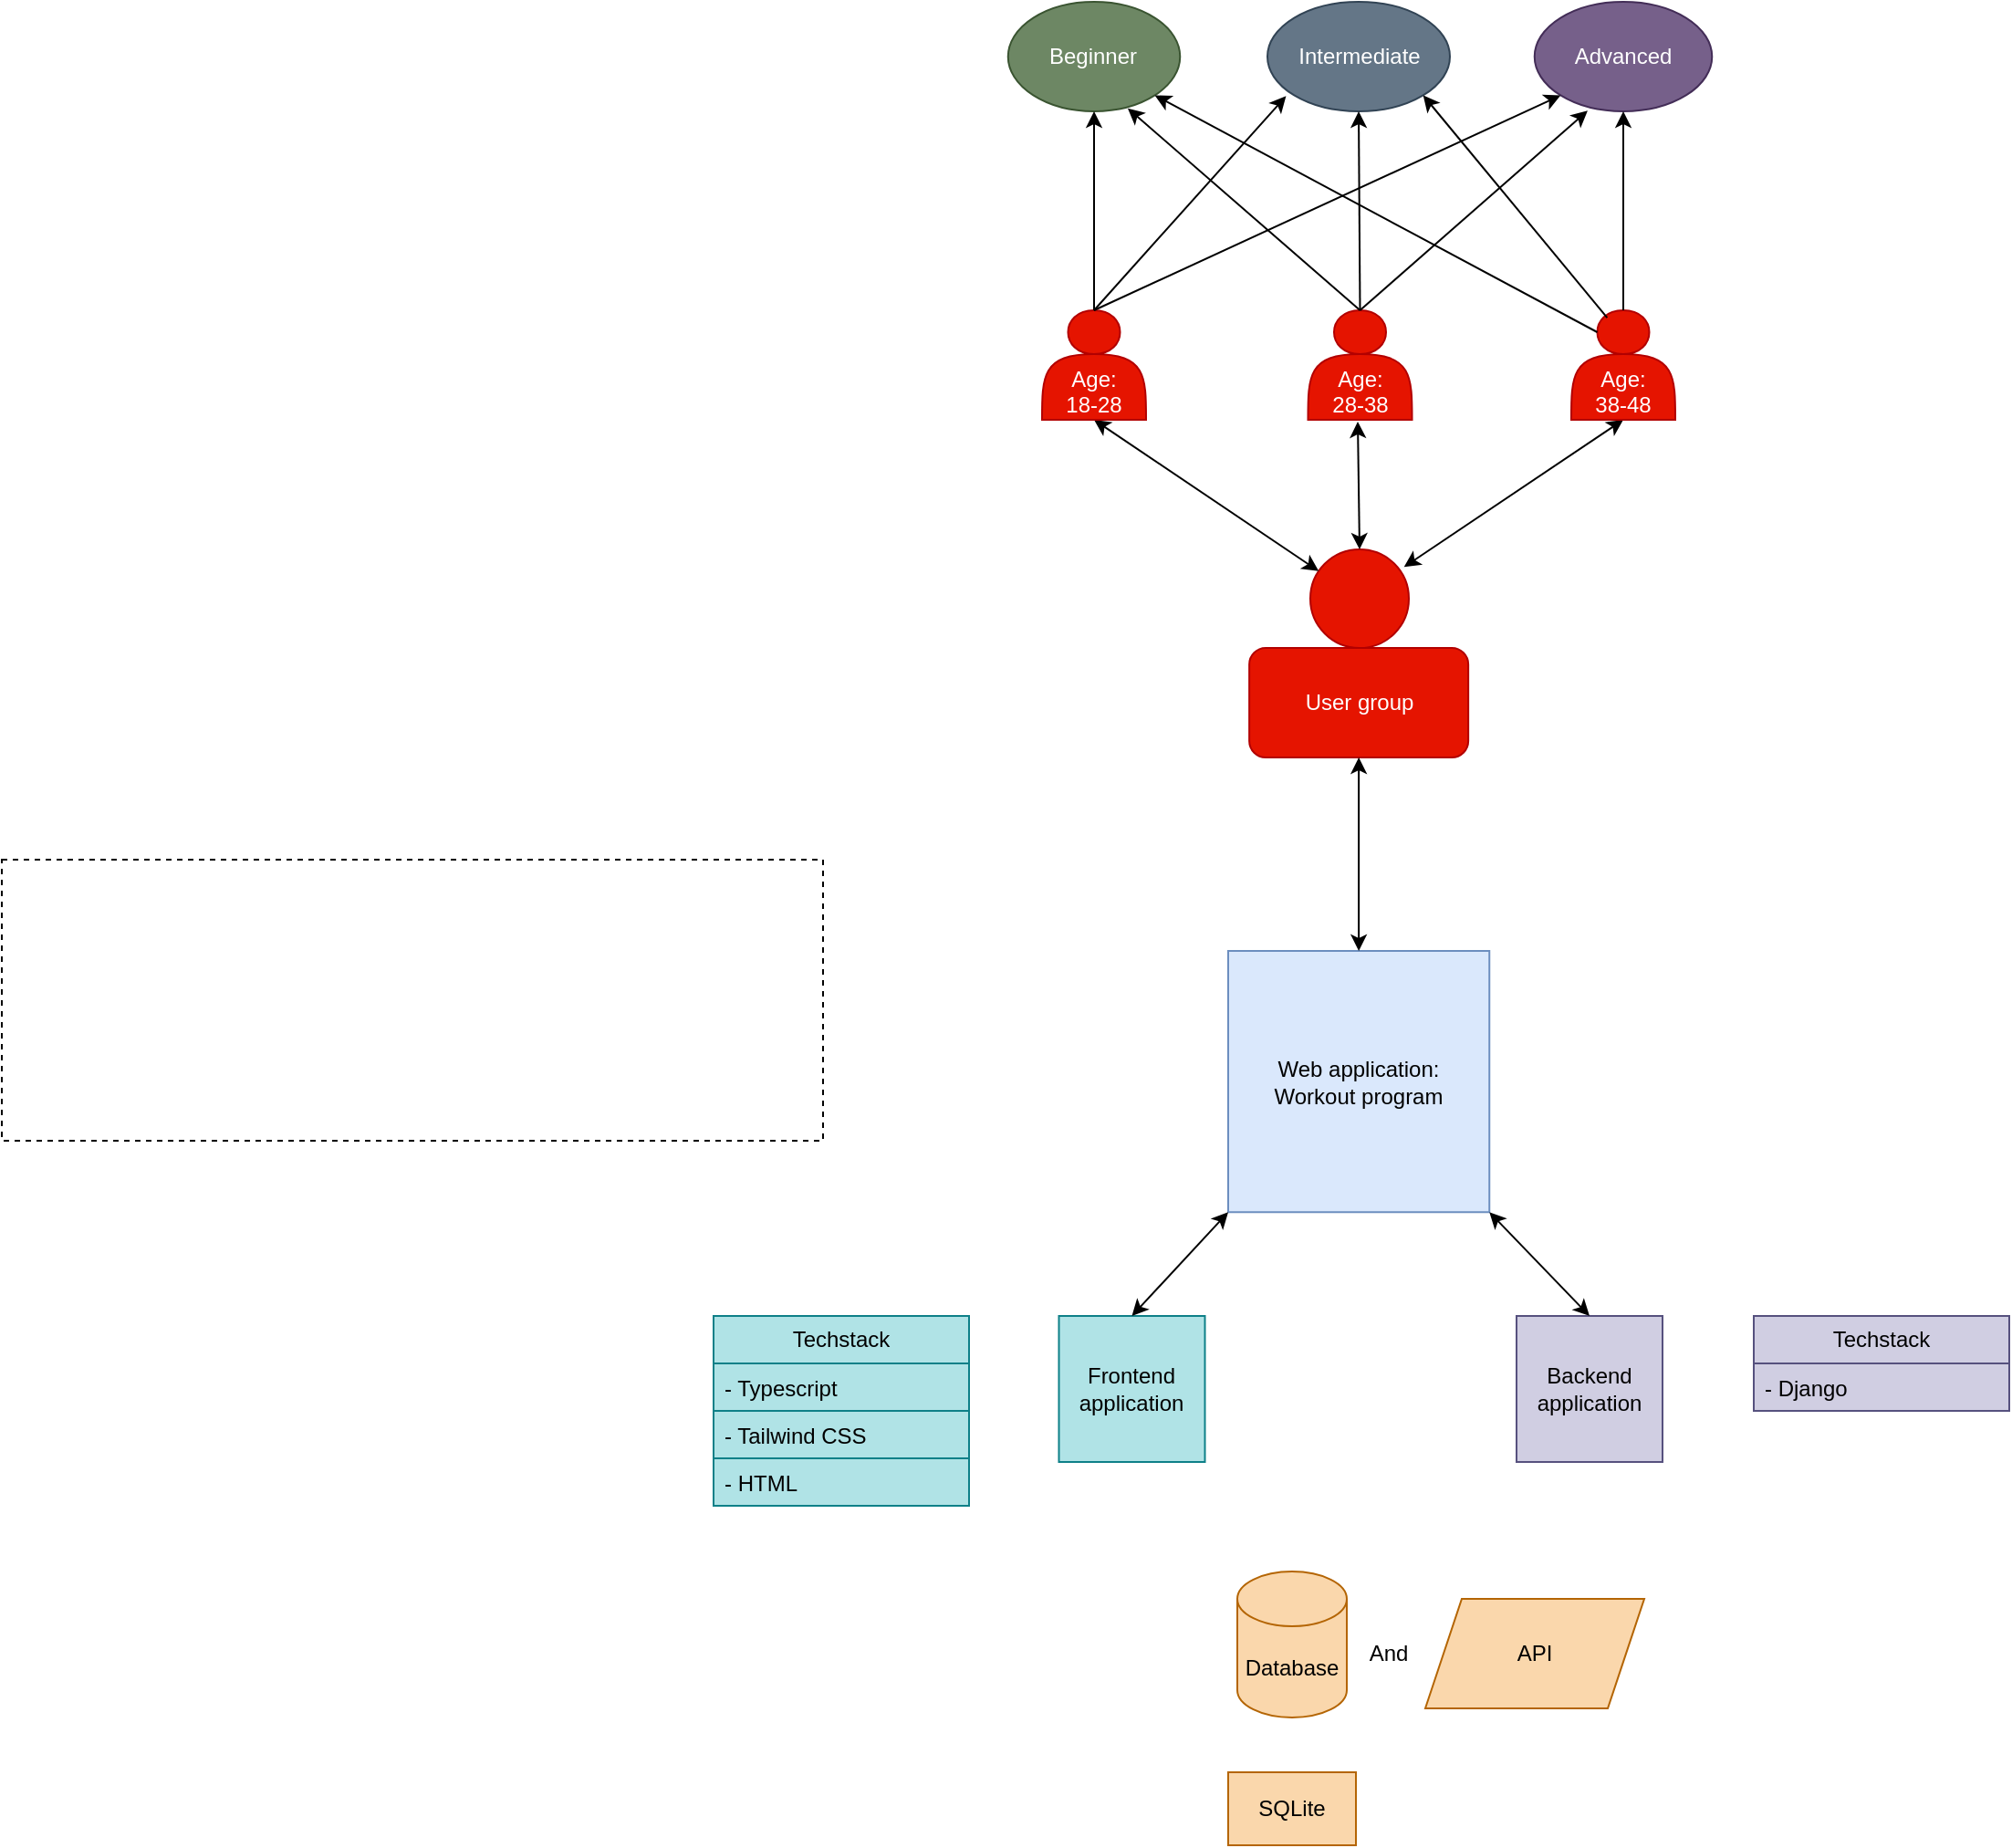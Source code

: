 <mxfile version="24.3.1" type="github">
  <diagram id="prtHgNgQTEPvFCAcTncT" name="Page-1">
    <mxGraphModel dx="1783" dy="1661" grid="1" gridSize="10" guides="1" tooltips="1" connect="1" arrows="1" fold="1" page="1" pageScale="1" pageWidth="827" pageHeight="1169" math="0" shadow="0">
      <root>
        <mxCell id="0" />
        <mxCell id="1" parent="0" />
        <mxCell id="ni0Bwwu1d2FK_Tjyk0nq-4" value="" style="verticalLabelPosition=bottom;verticalAlign=top;html=1;shape=mxgraph.basic.rect;fillColor2=none;strokeWidth=1;size=20;indent=5;dashed=1;fillColor=none;" vertex="1" parent="1">
          <mxGeometry x="-330" y="-670" width="450" height="154" as="geometry" />
        </mxCell>
        <mxCell id="jflDCZqAaWjYb9wbbqbs-2" value="User group" style="rounded=1;whiteSpace=wrap;html=1;fillColor=#e51400;strokeColor=#B20000;fontColor=#ffffff;" parent="1" vertex="1">
          <mxGeometry x="353.57" y="-786" width="120" height="60" as="geometry" />
        </mxCell>
        <mxCell id="jflDCZqAaWjYb9wbbqbs-3" value="" style="ellipse;whiteSpace=wrap;html=1;aspect=fixed;fillColor=#e51400;strokeColor=#B20000;fontColor=#ffffff;" parent="1" vertex="1">
          <mxGeometry x="387" y="-840" width="54" height="54" as="geometry" />
        </mxCell>
        <mxCell id="jflDCZqAaWjYb9wbbqbs-12" value="" style="endArrow=classic;html=1;rounded=0;startArrow=classic;exitX=0.951;exitY=0.179;exitDx=0;exitDy=0;entryX=0.5;entryY=1;entryDx=0;entryDy=0;exitPerimeter=0;" parent="1" edge="1" target="ni0Bwwu1d2FK_Tjyk0nq-64" source="jflDCZqAaWjYb9wbbqbs-3">
          <mxGeometry width="50" height="50" relative="1" as="geometry">
            <mxPoint x="450" y="-830" as="sourcePoint" />
            <mxPoint x="490" y="-860" as="targetPoint" />
          </mxGeometry>
        </mxCell>
        <mxCell id="jflDCZqAaWjYb9wbbqbs-14" value="" style="endArrow=classic;html=1;rounded=0;startArrow=classic;exitX=0.5;exitY=0;exitDx=0;exitDy=0;" parent="1" edge="1" source="jflDCZqAaWjYb9wbbqbs-3">
          <mxGeometry width="50" height="50" relative="1" as="geometry">
            <mxPoint x="412.96" y="-850" as="sourcePoint" />
            <mxPoint x="413" y="-910" as="targetPoint" />
          </mxGeometry>
        </mxCell>
        <mxCell id="jflDCZqAaWjYb9wbbqbs-15" value="" style="endArrow=classic;html=1;rounded=0;startArrow=classic;entryX=0.5;entryY=1;entryDx=0;entryDy=0;" parent="1" edge="1" target="ni0Bwwu1d2FK_Tjyk0nq-63" source="jflDCZqAaWjYb9wbbqbs-3">
          <mxGeometry width="50" height="50" relative="1" as="geometry">
            <mxPoint x="372.95" y="-834" as="sourcePoint" />
            <mxPoint x="337.82" y="-860" as="targetPoint" />
          </mxGeometry>
        </mxCell>
        <mxCell id="jflDCZqAaWjYb9wbbqbs-22" value="Frontend application" style="whiteSpace=wrap;html=1;aspect=fixed;fillColor=#b0e3e6;strokeColor=#0e8088;" parent="1" vertex="1">
          <mxGeometry x="249.25" y="-420" width="80" height="80" as="geometry" />
        </mxCell>
        <mxCell id="ni0Bwwu1d2FK_Tjyk0nq-1" value="Backend application" style="whiteSpace=wrap;html=1;aspect=fixed;fillColor=#d0cee2;strokeColor=#56517e;" vertex="1" parent="1">
          <mxGeometry x="500" y="-420" width="80" height="80" as="geometry" />
        </mxCell>
        <mxCell id="ni0Bwwu1d2FK_Tjyk0nq-2" value="Database" style="shape=cylinder3;whiteSpace=wrap;html=1;boundedLbl=1;backgroundOutline=1;size=15;fillColor=#fad7ac;strokeColor=#b46504;" vertex="1" parent="1">
          <mxGeometry x="347" y="-280" width="60" height="80" as="geometry" />
        </mxCell>
        <mxCell id="ni0Bwwu1d2FK_Tjyk0nq-5" value="Techstack" style="swimlane;fontStyle=0;childLayout=stackLayout;horizontal=1;startSize=26;fillColor=#b0e3e6;horizontalStack=0;resizeParent=1;resizeParentMax=0;resizeLast=0;collapsible=1;marginBottom=0;whiteSpace=wrap;html=1;strokeColor=#0e8088;" vertex="1" parent="1">
          <mxGeometry x="60" y="-420" width="140" height="104" as="geometry" />
        </mxCell>
        <mxCell id="ni0Bwwu1d2FK_Tjyk0nq-6" value="- Typescript" style="text;strokeColor=#0e8088;fillColor=#b0e3e6;align=left;verticalAlign=top;spacingLeft=4;spacingRight=4;overflow=hidden;rotatable=0;points=[[0,0.5],[1,0.5]];portConstraint=eastwest;whiteSpace=wrap;html=1;" vertex="1" parent="ni0Bwwu1d2FK_Tjyk0nq-5">
          <mxGeometry y="26" width="140" height="26" as="geometry" />
        </mxCell>
        <mxCell id="ni0Bwwu1d2FK_Tjyk0nq-7" value="- Tailwind CSS" style="text;strokeColor=#0e8088;fillColor=#b0e3e6;align=left;verticalAlign=top;spacingLeft=4;spacingRight=4;overflow=hidden;rotatable=0;points=[[0,0.5],[1,0.5]];portConstraint=eastwest;whiteSpace=wrap;html=1;" vertex="1" parent="ni0Bwwu1d2FK_Tjyk0nq-5">
          <mxGeometry y="52" width="140" height="26" as="geometry" />
        </mxCell>
        <mxCell id="ni0Bwwu1d2FK_Tjyk0nq-8" value="- HTML" style="text;strokeColor=#0e8088;fillColor=#b0e3e6;align=left;verticalAlign=top;spacingLeft=4;spacingRight=4;overflow=hidden;rotatable=0;points=[[0,0.5],[1,0.5]];portConstraint=eastwest;whiteSpace=wrap;html=1;" vertex="1" parent="ni0Bwwu1d2FK_Tjyk0nq-5">
          <mxGeometry y="78" width="140" height="26" as="geometry" />
        </mxCell>
        <mxCell id="ni0Bwwu1d2FK_Tjyk0nq-9" value="Techstack" style="swimlane;fontStyle=0;childLayout=stackLayout;horizontal=1;startSize=26;fillColor=#d0cee2;horizontalStack=0;resizeParent=1;resizeParentMax=0;resizeLast=0;collapsible=1;marginBottom=0;whiteSpace=wrap;html=1;strokeColor=#56517e;" vertex="1" parent="1">
          <mxGeometry x="630" y="-420" width="140" height="52" as="geometry" />
        </mxCell>
        <mxCell id="ni0Bwwu1d2FK_Tjyk0nq-10" value="- Django" style="text;strokeColor=#56517e;fillColor=#d0cee2;align=left;verticalAlign=top;spacingLeft=4;spacingRight=4;overflow=hidden;rotatable=0;points=[[0,0.5],[1,0.5]];portConstraint=eastwest;whiteSpace=wrap;html=1;" vertex="1" parent="ni0Bwwu1d2FK_Tjyk0nq-9">
          <mxGeometry y="26" width="140" height="26" as="geometry" />
        </mxCell>
        <mxCell id="ni0Bwwu1d2FK_Tjyk0nq-13" value="SQLite" style="rounded=0;whiteSpace=wrap;html=1;fillColor=#fad7ac;strokeColor=#b46504;" vertex="1" parent="1">
          <mxGeometry x="342" y="-170" width="70" height="40" as="geometry" />
        </mxCell>
        <mxCell id="ni0Bwwu1d2FK_Tjyk0nq-25" value="Web application:&lt;br&gt;Workout program" style="whiteSpace=wrap;html=1;aspect=fixed;fillColor=#dae8fc;strokeColor=#6c8ebf;" vertex="1" parent="1">
          <mxGeometry x="342" y="-620" width="143.13" height="143.13" as="geometry" />
        </mxCell>
        <mxCell id="ni0Bwwu1d2FK_Tjyk0nq-26" value="And" style="text;html=1;align=center;verticalAlign=middle;whiteSpace=wrap;rounded=0;" vertex="1" parent="1">
          <mxGeometry x="400" y="-250" width="60" height="30" as="geometry" />
        </mxCell>
        <mxCell id="ni0Bwwu1d2FK_Tjyk0nq-27" value="API" style="shape=parallelogram;perimeter=parallelogramPerimeter;whiteSpace=wrap;html=1;fixedSize=1;fillColor=#fad7ac;strokeColor=#b46504;" vertex="1" parent="1">
          <mxGeometry x="450" y="-265" width="120" height="60" as="geometry" />
        </mxCell>
        <mxCell id="ni0Bwwu1d2FK_Tjyk0nq-28" value="" style="endArrow=classic;html=1;rounded=0;startArrow=classic;exitX=0.5;exitY=0;exitDx=0;exitDy=0;entryX=0.5;entryY=1;entryDx=0;entryDy=0;" edge="1" parent="1" source="ni0Bwwu1d2FK_Tjyk0nq-25" target="jflDCZqAaWjYb9wbbqbs-2">
          <mxGeometry width="50" height="50" relative="1" as="geometry">
            <mxPoint x="411" y="-640" as="sourcePoint" />
            <mxPoint x="411" y="-710" as="targetPoint" />
          </mxGeometry>
        </mxCell>
        <mxCell id="ni0Bwwu1d2FK_Tjyk0nq-29" value="" style="endArrow=classic;html=1;rounded=0;startArrow=classic;entryX=1;entryY=1;entryDx=0;entryDy=0;exitX=0.5;exitY=0;exitDx=0;exitDy=0;" edge="1" parent="1" source="ni0Bwwu1d2FK_Tjyk0nq-1" target="ni0Bwwu1d2FK_Tjyk0nq-25">
          <mxGeometry width="50" height="50" relative="1" as="geometry">
            <mxPoint x="535.13" y="-434" as="sourcePoint" />
            <mxPoint x="500" y="-460" as="targetPoint" />
          </mxGeometry>
        </mxCell>
        <mxCell id="ni0Bwwu1d2FK_Tjyk0nq-30" value="" style="endArrow=classic;html=1;rounded=0;startArrow=classic;entryX=0;entryY=1;entryDx=0;entryDy=0;exitX=0.5;exitY=0;exitDx=0;exitDy=0;" edge="1" parent="1" source="jflDCZqAaWjYb9wbbqbs-22" target="ni0Bwwu1d2FK_Tjyk0nq-25">
          <mxGeometry width="50" height="50" relative="1" as="geometry">
            <mxPoint x="300" y="-440" as="sourcePoint" />
            <mxPoint x="330" y="-460" as="targetPoint" />
          </mxGeometry>
        </mxCell>
        <mxCell id="ni0Bwwu1d2FK_Tjyk0nq-45" value="&lt;div&gt;&lt;br&gt;&lt;/div&gt;&lt;div&gt;&lt;br&gt;&lt;/div&gt;Age:&lt;div&gt;28-38&lt;/div&gt;" style="shape=actor;whiteSpace=wrap;html=1;fillColor=#e51400;strokeColor=#B20000;fontColor=#ffffff;" vertex="1" parent="1">
          <mxGeometry x="385.75" y="-971" width="57" height="60" as="geometry" />
        </mxCell>
        <mxCell id="ni0Bwwu1d2FK_Tjyk0nq-60" value="Beginner" style="shape=ellipse;whiteSpace=wrap;html=1;fillColor=#6d8764;strokeColor=#3A5431;fontColor=#ffffff;perimeter=ellipsePerimeter;" vertex="1" parent="1">
          <mxGeometry x="221.38" y="-1140" width="94.25" height="60" as="geometry" />
        </mxCell>
        <mxCell id="ni0Bwwu1d2FK_Tjyk0nq-61" value="Intermediate" style="shape=ellipse;whiteSpace=wrap;html=1;fillColor=#647687;strokeColor=#314354;fontColor=#ffffff;perimeter=ellipsePerimeter;" vertex="1" parent="1">
          <mxGeometry x="363.5" y="-1140" width="100" height="60" as="geometry" />
        </mxCell>
        <mxCell id="ni0Bwwu1d2FK_Tjyk0nq-68" style="edgeStyle=orthogonalEdgeStyle;rounded=0;orthogonalLoop=1;jettySize=auto;html=1;exitX=0.5;exitY=1;exitDx=0;exitDy=0;entryX=0.5;entryY=1;entryDx=0;entryDy=0;" edge="1" parent="1" source="ni0Bwwu1d2FK_Tjyk0nq-62" target="ni0Bwwu1d2FK_Tjyk0nq-62">
          <mxGeometry relative="1" as="geometry" />
        </mxCell>
        <mxCell id="ni0Bwwu1d2FK_Tjyk0nq-62" value="Advanced" style="shape=ellipse;whiteSpace=wrap;html=1;fillColor=#76608a;strokeColor=#432D57;perimeter=ellipsePerimeter;fontColor=#ffffff;" vertex="1" parent="1">
          <mxGeometry x="509.88" y="-1140" width="97.25" height="60" as="geometry" />
        </mxCell>
        <mxCell id="ni0Bwwu1d2FK_Tjyk0nq-63" value="&lt;div&gt;&lt;br&gt;&lt;/div&gt;&lt;div&gt;&lt;br&gt;&lt;/div&gt;&lt;div&gt;Age:&lt;/div&gt;18-28" style="shape=actor;whiteSpace=wrap;html=1;fillColor=#e51400;strokeColor=#B20000;fontColor=#ffffff;" vertex="1" parent="1">
          <mxGeometry x="240" y="-971" width="57" height="60" as="geometry" />
        </mxCell>
        <mxCell id="ni0Bwwu1d2FK_Tjyk0nq-64" value="&lt;div&gt;&lt;br&gt;&lt;/div&gt;&lt;div&gt;&lt;br&gt;&lt;/div&gt;Age:&lt;div&gt;38-48&lt;/div&gt;" style="shape=actor;whiteSpace=wrap;html=1;fillColor=#e51400;strokeColor=#B20000;fontColor=#ffffff;" vertex="1" parent="1">
          <mxGeometry x="530" y="-971" width="57" height="60" as="geometry" />
        </mxCell>
        <mxCell id="ni0Bwwu1d2FK_Tjyk0nq-66" value="" style="endArrow=classic;html=1;rounded=0;startArrow=none;exitX=0.5;exitY=0;exitDx=0;exitDy=0;entryX=0.5;entryY=1;entryDx=0;entryDy=0;startFill=0;" edge="1" parent="1" source="ni0Bwwu1d2FK_Tjyk0nq-64" target="ni0Bwwu1d2FK_Tjyk0nq-62">
          <mxGeometry width="50" height="50" relative="1" as="geometry">
            <mxPoint x="607.13" y="-981" as="sourcePoint" />
            <mxPoint x="607.13" y="-1090" as="targetPoint" />
          </mxGeometry>
        </mxCell>
        <mxCell id="ni0Bwwu1d2FK_Tjyk0nq-70" value="" style="endArrow=classic;html=1;rounded=0;startArrow=none;exitX=0.25;exitY=0.2;exitDx=0;exitDy=0;entryX=1;entryY=1;entryDx=0;entryDy=0;exitPerimeter=0;startFill=0;" edge="1" parent="1" source="ni0Bwwu1d2FK_Tjyk0nq-64" target="ni0Bwwu1d2FK_Tjyk0nq-60">
          <mxGeometry width="50" height="50" relative="1" as="geometry">
            <mxPoint x="460.5" y="-961" as="sourcePoint" />
            <mxPoint x="460.5" y="-1070" as="targetPoint" />
          </mxGeometry>
        </mxCell>
        <mxCell id="ni0Bwwu1d2FK_Tjyk0nq-71" value="" style="endArrow=classic;html=1;rounded=0;startArrow=none;exitX=0.345;exitY=0.067;exitDx=0;exitDy=0;entryX=1;entryY=1;entryDx=0;entryDy=0;exitPerimeter=0;startFill=0;" edge="1" parent="1" source="ni0Bwwu1d2FK_Tjyk0nq-64" target="ni0Bwwu1d2FK_Tjyk0nq-61">
          <mxGeometry width="50" height="50" relative="1" as="geometry">
            <mxPoint x="500" y="-961" as="sourcePoint" />
            <mxPoint x="500" y="-1070" as="targetPoint" />
          </mxGeometry>
        </mxCell>
        <mxCell id="ni0Bwwu1d2FK_Tjyk0nq-72" value="" style="endArrow=classic;html=1;rounded=0;startArrow=none;exitX=0.5;exitY=0;exitDx=0;exitDy=0;entryX=0.5;entryY=1;entryDx=0;entryDy=0;startFill=0;" edge="1" parent="1" source="ni0Bwwu1d2FK_Tjyk0nq-63" target="ni0Bwwu1d2FK_Tjyk0nq-60">
          <mxGeometry width="50" height="50" relative="1" as="geometry">
            <mxPoint x="320" y="-961" as="sourcePoint" />
            <mxPoint x="320" y="-1070" as="targetPoint" />
          </mxGeometry>
        </mxCell>
        <mxCell id="ni0Bwwu1d2FK_Tjyk0nq-73" value="" style="endArrow=classic;html=1;rounded=0;startArrow=none;exitX=0.5;exitY=0;exitDx=0;exitDy=0;entryX=0.102;entryY=0.861;entryDx=0;entryDy=0;entryPerimeter=0;startFill=0;" edge="1" parent="1" source="ni0Bwwu1d2FK_Tjyk0nq-63" target="ni0Bwwu1d2FK_Tjyk0nq-61">
          <mxGeometry width="50" height="50" relative="1" as="geometry">
            <mxPoint x="579" y="-951" as="sourcePoint" />
            <mxPoint x="579" y="-1060" as="targetPoint" />
          </mxGeometry>
        </mxCell>
        <mxCell id="ni0Bwwu1d2FK_Tjyk0nq-74" value="" style="endArrow=classic;html=1;rounded=0;startArrow=none;exitX=0.5;exitY=0;exitDx=0;exitDy=0;entryX=0;entryY=1;entryDx=0;entryDy=0;startFill=0;" edge="1" parent="1" source="ni0Bwwu1d2FK_Tjyk0nq-63" target="ni0Bwwu1d2FK_Tjyk0nq-62">
          <mxGeometry width="50" height="50" relative="1" as="geometry">
            <mxPoint x="279" y="-961" as="sourcePoint" />
            <mxPoint x="384" y="-1078" as="targetPoint" />
          </mxGeometry>
        </mxCell>
        <mxCell id="ni0Bwwu1d2FK_Tjyk0nq-75" value="" style="endArrow=classic;html=1;rounded=0;startArrow=none;exitX=0.5;exitY=0;exitDx=0;exitDy=0;entryX=0.5;entryY=1;entryDx=0;entryDy=0;startFill=0;" edge="1" parent="1" source="ni0Bwwu1d2FK_Tjyk0nq-45" target="ni0Bwwu1d2FK_Tjyk0nq-61">
          <mxGeometry width="50" height="50" relative="1" as="geometry">
            <mxPoint x="341.33" y="-931" as="sourcePoint" />
            <mxPoint x="341.33" y="-1040" as="targetPoint" />
          </mxGeometry>
        </mxCell>
        <mxCell id="ni0Bwwu1d2FK_Tjyk0nq-76" value="" style="endArrow=classic;html=1;rounded=0;startArrow=none;exitX=0.5;exitY=0;exitDx=0;exitDy=0;entryX=0.299;entryY=0.994;entryDx=0;entryDy=0;startFill=0;entryPerimeter=0;" edge="1" parent="1" source="ni0Bwwu1d2FK_Tjyk0nq-45" target="ni0Bwwu1d2FK_Tjyk0nq-62">
          <mxGeometry width="50" height="50" relative="1" as="geometry">
            <mxPoint x="450" y="-961" as="sourcePoint" />
            <mxPoint x="450" y="-1070" as="targetPoint" />
          </mxGeometry>
        </mxCell>
        <mxCell id="ni0Bwwu1d2FK_Tjyk0nq-77" value="" style="endArrow=classic;html=1;rounded=0;startArrow=none;exitX=0.5;exitY=0;exitDx=0;exitDy=0;entryX=0.696;entryY=0.972;entryDx=0;entryDy=0;startFill=0;entryPerimeter=0;" edge="1" parent="1" source="ni0Bwwu1d2FK_Tjyk0nq-45" target="ni0Bwwu1d2FK_Tjyk0nq-60">
          <mxGeometry width="50" height="50" relative="1" as="geometry">
            <mxPoint x="424" y="-961" as="sourcePoint" />
            <mxPoint x="549" y="-1070" as="targetPoint" />
          </mxGeometry>
        </mxCell>
      </root>
    </mxGraphModel>
  </diagram>
</mxfile>

